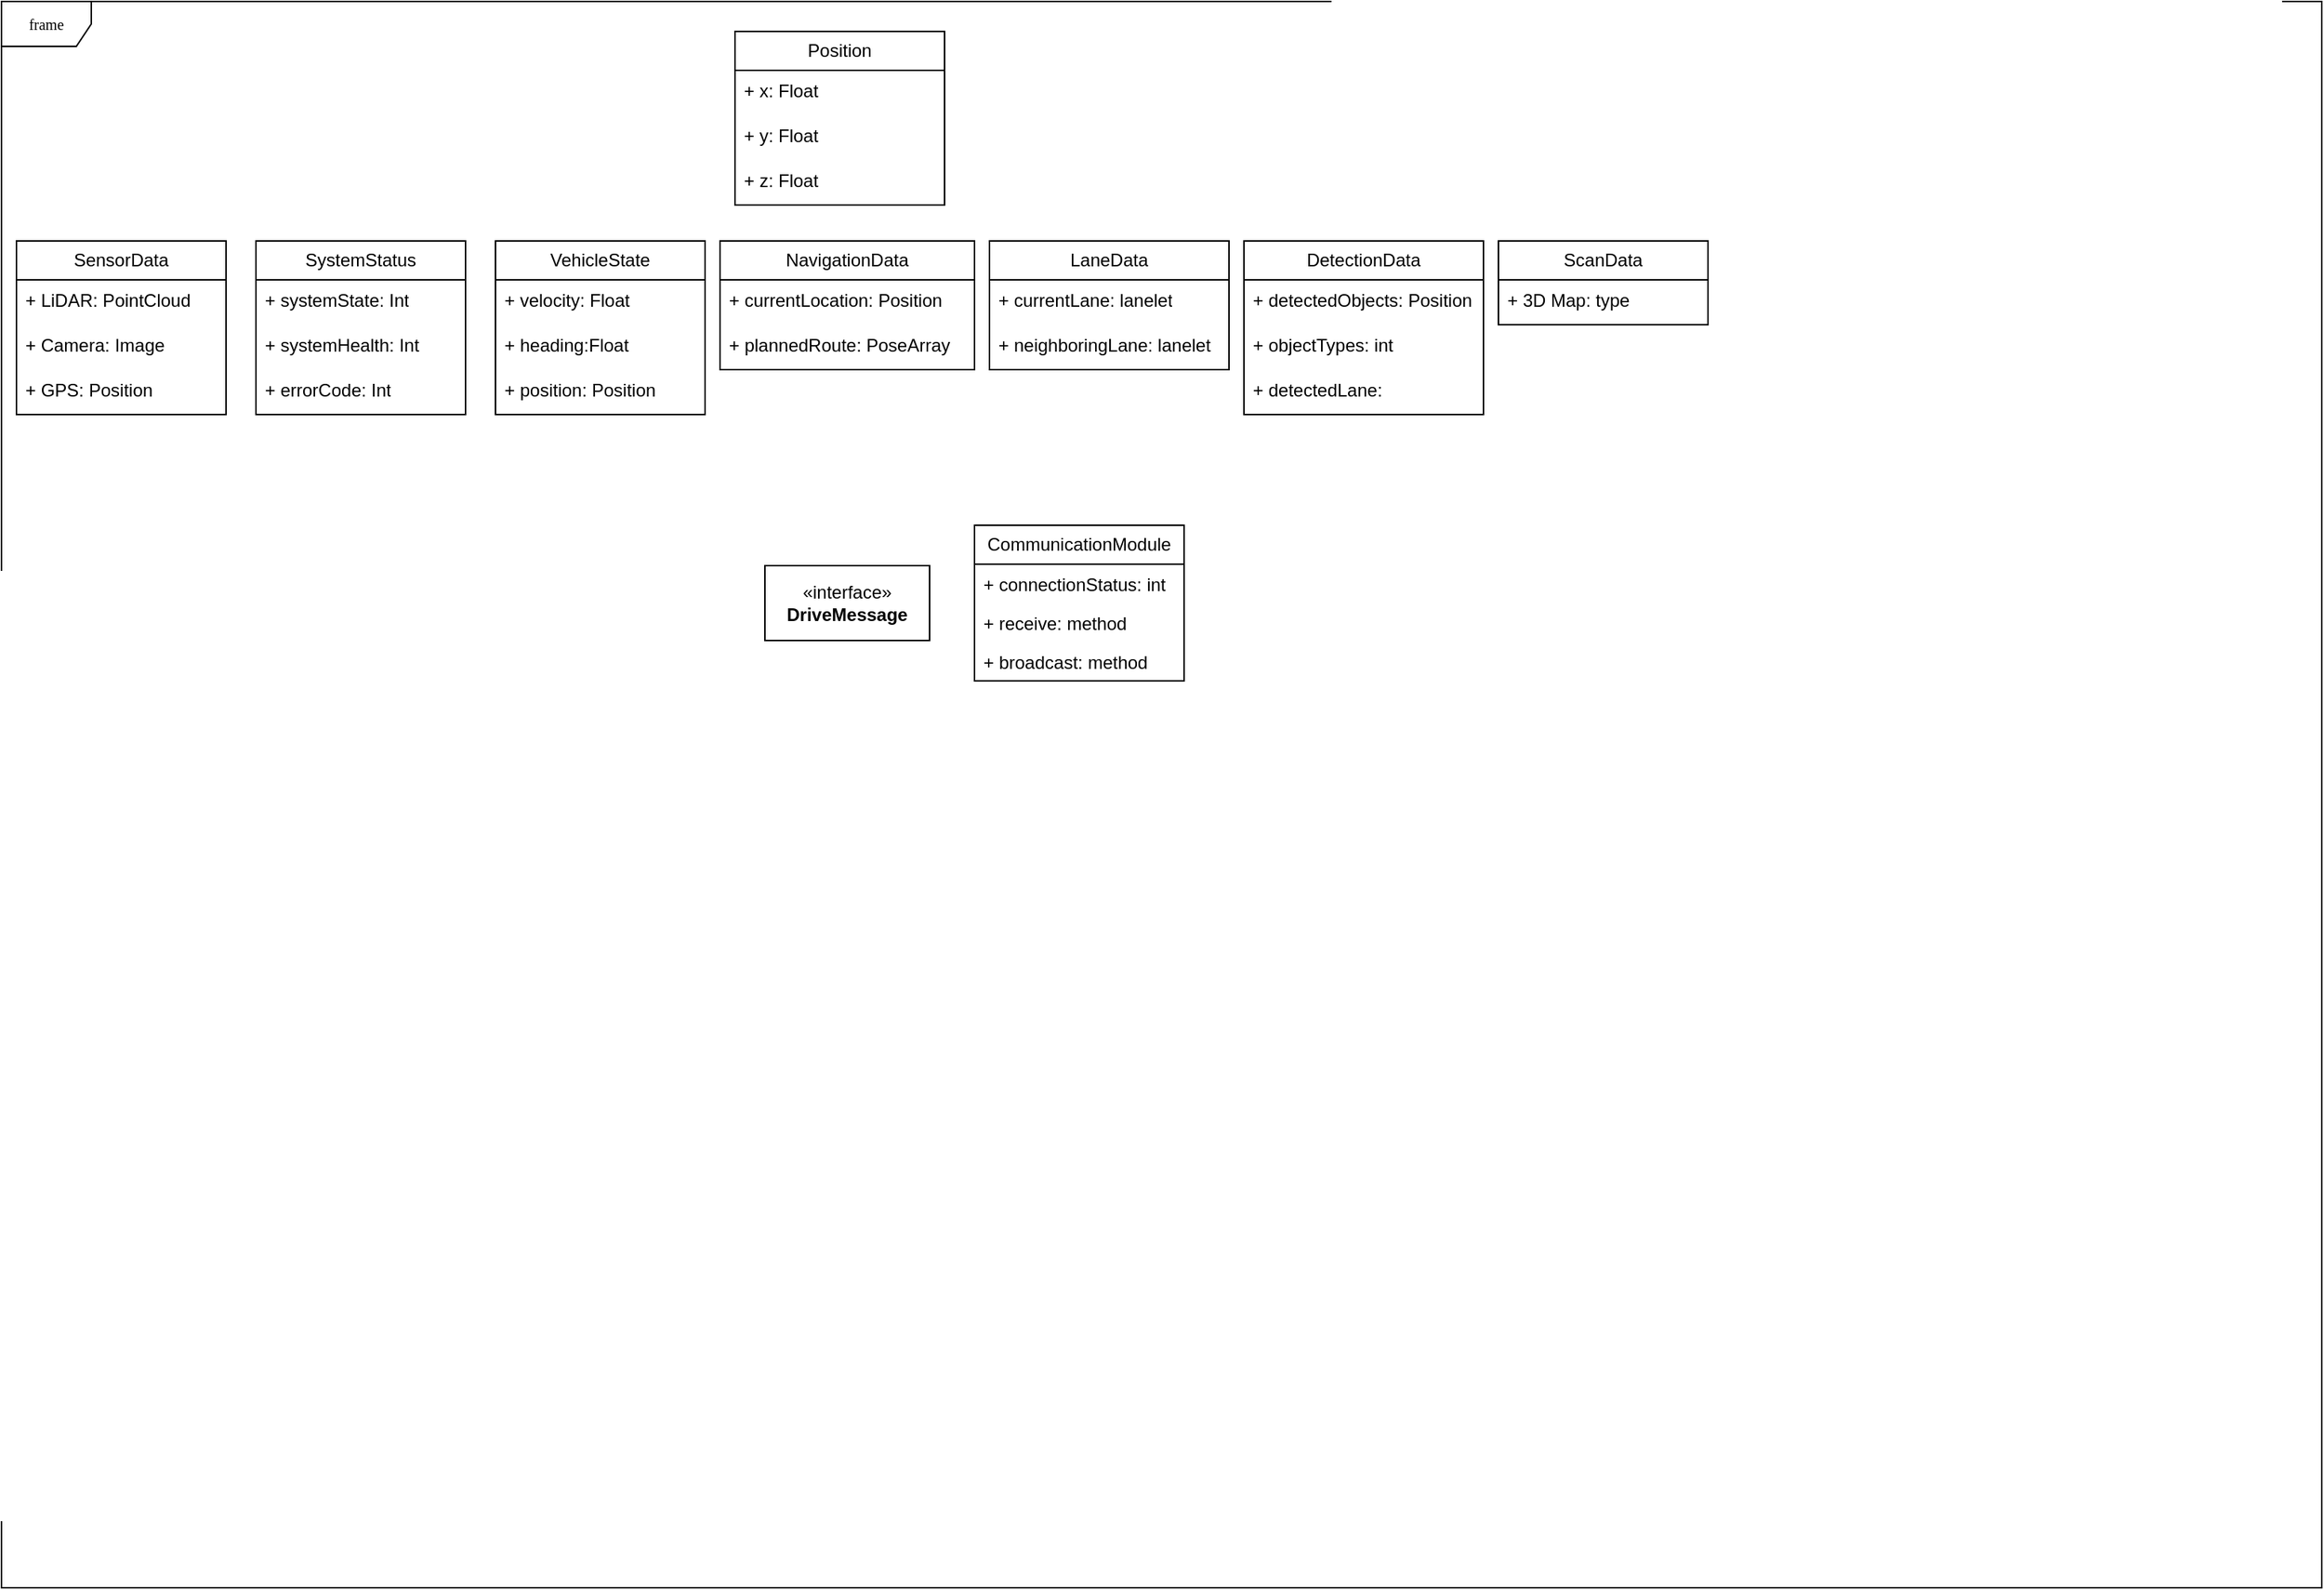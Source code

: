 <mxfile version="24.3.1" type="github">
  <diagram name="페이지-1" id="9pgAIUehtU0RbDdtpsho">
    <mxGraphModel dx="1686" dy="867" grid="1" gridSize="10" guides="1" tooltips="1" connect="1" arrows="1" fold="1" page="1" pageScale="1" pageWidth="1600" pageHeight="900" math="0" shadow="0">
      <root>
        <mxCell id="0" />
        <mxCell id="1" parent="0" />
        <mxCell id="1Z3-dF3yMsX3-xSrnm-h-1" value="frame" style="shape=umlFrame;whiteSpace=wrap;html=1;rounded=0;shadow=0;comic=0;labelBackgroundColor=none;strokeWidth=1;fontFamily=Verdana;fontSize=10;align=center;" vertex="1" parent="1">
          <mxGeometry x="30" y="10" width="1550" height="1060" as="geometry" />
        </mxCell>
        <mxCell id="1Z3-dF3yMsX3-xSrnm-h-2" value="VehicleState" style="swimlane;fontStyle=0;childLayout=stackLayout;horizontal=1;startSize=26;fillColor=none;horizontalStack=0;resizeParent=1;resizeParentMax=0;resizeLast=0;collapsible=1;marginBottom=0;whiteSpace=wrap;html=1;" vertex="1" parent="1">
          <mxGeometry x="360" y="170" width="140" height="116" as="geometry" />
        </mxCell>
        <mxCell id="1Z3-dF3yMsX3-xSrnm-h-3" value="+ velocity: Float" style="text;strokeColor=none;fillColor=none;align=left;verticalAlign=top;spacingLeft=4;spacingRight=4;overflow=hidden;rotatable=0;points=[[0,0.5],[1,0.5]];portConstraint=eastwest;whiteSpace=wrap;html=1;" vertex="1" parent="1Z3-dF3yMsX3-xSrnm-h-2">
          <mxGeometry y="26" width="140" height="30" as="geometry" />
        </mxCell>
        <mxCell id="1Z3-dF3yMsX3-xSrnm-h-4" value="+ heading:Float" style="text;strokeColor=none;fillColor=none;align=left;verticalAlign=top;spacingLeft=4;spacingRight=4;overflow=hidden;rotatable=0;points=[[0,0.5],[1,0.5]];portConstraint=eastwest;whiteSpace=wrap;html=1;" vertex="1" parent="1Z3-dF3yMsX3-xSrnm-h-2">
          <mxGeometry y="56" width="140" height="30" as="geometry" />
        </mxCell>
        <mxCell id="1Z3-dF3yMsX3-xSrnm-h-5" value="+ position: Position" style="text;strokeColor=none;fillColor=none;align=left;verticalAlign=top;spacingLeft=4;spacingRight=4;overflow=hidden;rotatable=0;points=[[0,0.5],[1,0.5]];portConstraint=eastwest;whiteSpace=wrap;html=1;" vertex="1" parent="1Z3-dF3yMsX3-xSrnm-h-2">
          <mxGeometry y="86" width="140" height="30" as="geometry" />
        </mxCell>
        <mxCell id="1Z3-dF3yMsX3-xSrnm-h-6" value="«interface»&lt;br&gt;&lt;b&gt;DriveMessage&lt;/b&gt;" style="html=1;whiteSpace=wrap;" vertex="1" parent="1">
          <mxGeometry x="540" y="387" width="110" height="50" as="geometry" />
        </mxCell>
        <mxCell id="1Z3-dF3yMsX3-xSrnm-h-7" value="NavigationData" style="swimlane;fontStyle=0;childLayout=stackLayout;horizontal=1;startSize=26;fillColor=none;horizontalStack=0;resizeParent=1;resizeParentMax=0;resizeLast=0;collapsible=1;marginBottom=0;whiteSpace=wrap;html=1;" vertex="1" parent="1">
          <mxGeometry x="510" y="170" width="170" height="86" as="geometry">
            <mxRectangle x="510" y="100" width="120" height="30" as="alternateBounds" />
          </mxGeometry>
        </mxCell>
        <mxCell id="1Z3-dF3yMsX3-xSrnm-h-8" value="+ currentLocation: Position" style="text;strokeColor=none;fillColor=none;align=left;verticalAlign=top;spacingLeft=4;spacingRight=4;overflow=hidden;rotatable=0;points=[[0,0.5],[1,0.5]];portConstraint=eastwest;whiteSpace=wrap;html=1;" vertex="1" parent="1Z3-dF3yMsX3-xSrnm-h-7">
          <mxGeometry y="26" width="170" height="30" as="geometry" />
        </mxCell>
        <mxCell id="1Z3-dF3yMsX3-xSrnm-h-9" value="+ plannedRoute: PoseArray" style="text;strokeColor=none;fillColor=none;align=left;verticalAlign=top;spacingLeft=4;spacingRight=4;overflow=hidden;rotatable=0;points=[[0,0.5],[1,0.5]];portConstraint=eastwest;whiteSpace=wrap;html=1;" vertex="1" parent="1Z3-dF3yMsX3-xSrnm-h-7">
          <mxGeometry y="56" width="170" height="30" as="geometry" />
        </mxCell>
        <mxCell id="1Z3-dF3yMsX3-xSrnm-h-10" value="LaneData" style="swimlane;fontStyle=0;childLayout=stackLayout;horizontal=1;startSize=26;fillColor=none;horizontalStack=0;resizeParent=1;resizeParentMax=0;resizeLast=0;collapsible=1;marginBottom=0;whiteSpace=wrap;html=1;" vertex="1" parent="1">
          <mxGeometry x="690" y="170" width="160" height="86" as="geometry" />
        </mxCell>
        <mxCell id="1Z3-dF3yMsX3-xSrnm-h-11" value="+ currentLane: lanelet" style="text;strokeColor=none;fillColor=none;align=left;verticalAlign=top;spacingLeft=4;spacingRight=4;overflow=hidden;rotatable=0;points=[[0,0.5],[1,0.5]];portConstraint=eastwest;whiteSpace=wrap;html=1;" vertex="1" parent="1Z3-dF3yMsX3-xSrnm-h-10">
          <mxGeometry y="26" width="160" height="30" as="geometry" />
        </mxCell>
        <mxCell id="1Z3-dF3yMsX3-xSrnm-h-12" value="+ neighboringLane: lanelet" style="text;strokeColor=none;fillColor=none;align=left;verticalAlign=top;spacingLeft=4;spacingRight=4;overflow=hidden;rotatable=0;points=[[0,0.5],[1,0.5]];portConstraint=eastwest;whiteSpace=wrap;html=1;" vertex="1" parent="1Z3-dF3yMsX3-xSrnm-h-10">
          <mxGeometry y="56" width="160" height="30" as="geometry" />
        </mxCell>
        <mxCell id="1Z3-dF3yMsX3-xSrnm-h-13" value="SensorData" style="swimlane;fontStyle=0;childLayout=stackLayout;horizontal=1;startSize=26;fillColor=none;horizontalStack=0;resizeParent=1;resizeParentMax=0;resizeLast=0;collapsible=1;marginBottom=0;whiteSpace=wrap;html=1;" vertex="1" parent="1">
          <mxGeometry x="40" y="170" width="140" height="116" as="geometry" />
        </mxCell>
        <mxCell id="1Z3-dF3yMsX3-xSrnm-h-14" value="+ LiDAR: PointCloud" style="text;strokeColor=none;fillColor=none;align=left;verticalAlign=top;spacingLeft=4;spacingRight=4;overflow=hidden;rotatable=0;points=[[0,0.5],[1,0.5]];portConstraint=eastwest;whiteSpace=wrap;html=1;" vertex="1" parent="1Z3-dF3yMsX3-xSrnm-h-13">
          <mxGeometry y="26" width="140" height="30" as="geometry" />
        </mxCell>
        <mxCell id="1Z3-dF3yMsX3-xSrnm-h-15" value="+ Camera: Image" style="text;strokeColor=none;fillColor=none;align=left;verticalAlign=top;spacingLeft=4;spacingRight=4;overflow=hidden;rotatable=0;points=[[0,0.5],[1,0.5]];portConstraint=eastwest;whiteSpace=wrap;html=1;" vertex="1" parent="1Z3-dF3yMsX3-xSrnm-h-13">
          <mxGeometry y="56" width="140" height="30" as="geometry" />
        </mxCell>
        <mxCell id="1Z3-dF3yMsX3-xSrnm-h-16" value="+ GPS: Position" style="text;strokeColor=none;fillColor=none;align=left;verticalAlign=top;spacingLeft=4;spacingRight=4;overflow=hidden;rotatable=0;points=[[0,0.5],[1,0.5]];portConstraint=eastwest;whiteSpace=wrap;html=1;" vertex="1" parent="1Z3-dF3yMsX3-xSrnm-h-13">
          <mxGeometry y="86" width="140" height="30" as="geometry" />
        </mxCell>
        <mxCell id="1Z3-dF3yMsX3-xSrnm-h-17" value="DetectionData" style="swimlane;fontStyle=0;childLayout=stackLayout;horizontal=1;startSize=26;fillColor=none;horizontalStack=0;resizeParent=1;resizeParentMax=0;resizeLast=0;collapsible=1;marginBottom=0;whiteSpace=wrap;html=1;" vertex="1" parent="1">
          <mxGeometry x="860" y="170" width="160" height="116" as="geometry" />
        </mxCell>
        <mxCell id="1Z3-dF3yMsX3-xSrnm-h-18" value="+ detectedObjects: Position" style="text;strokeColor=none;fillColor=none;align=left;verticalAlign=top;spacingLeft=4;spacingRight=4;overflow=hidden;rotatable=0;points=[[0,0.5],[1,0.5]];portConstraint=eastwest;whiteSpace=wrap;html=1;" vertex="1" parent="1Z3-dF3yMsX3-xSrnm-h-17">
          <mxGeometry y="26" width="160" height="30" as="geometry" />
        </mxCell>
        <mxCell id="1Z3-dF3yMsX3-xSrnm-h-19" value="+ objectTypes: int" style="text;strokeColor=none;fillColor=none;align=left;verticalAlign=top;spacingLeft=4;spacingRight=4;overflow=hidden;rotatable=0;points=[[0,0.5],[1,0.5]];portConstraint=eastwest;whiteSpace=wrap;html=1;" vertex="1" parent="1Z3-dF3yMsX3-xSrnm-h-17">
          <mxGeometry y="56" width="160" height="30" as="geometry" />
        </mxCell>
        <mxCell id="1Z3-dF3yMsX3-xSrnm-h-20" value="+ detectedLane:&amp;nbsp;" style="text;strokeColor=none;fillColor=none;align=left;verticalAlign=top;spacingLeft=4;spacingRight=4;overflow=hidden;rotatable=0;points=[[0,0.5],[1,0.5]];portConstraint=eastwest;whiteSpace=wrap;html=1;" vertex="1" parent="1Z3-dF3yMsX3-xSrnm-h-17">
          <mxGeometry y="86" width="160" height="30" as="geometry" />
        </mxCell>
        <mxCell id="1Z3-dF3yMsX3-xSrnm-h-21" value="ScanData" style="swimlane;fontStyle=0;childLayout=stackLayout;horizontal=1;startSize=26;fillColor=none;horizontalStack=0;resizeParent=1;resizeParentMax=0;resizeLast=0;collapsible=1;marginBottom=0;whiteSpace=wrap;html=1;" vertex="1" parent="1">
          <mxGeometry x="1030" y="170" width="140" height="56" as="geometry" />
        </mxCell>
        <mxCell id="1Z3-dF3yMsX3-xSrnm-h-22" value="+ 3D Map: type" style="text;strokeColor=none;fillColor=none;align=left;verticalAlign=top;spacingLeft=4;spacingRight=4;overflow=hidden;rotatable=0;points=[[0,0.5],[1,0.5]];portConstraint=eastwest;whiteSpace=wrap;html=1;" vertex="1" parent="1Z3-dF3yMsX3-xSrnm-h-21">
          <mxGeometry y="26" width="140" height="30" as="geometry" />
        </mxCell>
        <mxCell id="1Z3-dF3yMsX3-xSrnm-h-23" value="SystemStatus" style="swimlane;fontStyle=0;childLayout=stackLayout;horizontal=1;startSize=26;fillColor=none;horizontalStack=0;resizeParent=1;resizeParentMax=0;resizeLast=0;collapsible=1;marginBottom=0;whiteSpace=wrap;html=1;" vertex="1" parent="1">
          <mxGeometry x="200" y="170" width="140" height="116" as="geometry" />
        </mxCell>
        <mxCell id="1Z3-dF3yMsX3-xSrnm-h-24" value="+ systemState: Int" style="text;strokeColor=none;fillColor=none;align=left;verticalAlign=top;spacingLeft=4;spacingRight=4;overflow=hidden;rotatable=0;points=[[0,0.5],[1,0.5]];portConstraint=eastwest;whiteSpace=wrap;html=1;" vertex="1" parent="1Z3-dF3yMsX3-xSrnm-h-23">
          <mxGeometry y="26" width="140" height="30" as="geometry" />
        </mxCell>
        <mxCell id="1Z3-dF3yMsX3-xSrnm-h-25" value="+ systemHealth: Int" style="text;strokeColor=none;fillColor=none;align=left;verticalAlign=top;spacingLeft=4;spacingRight=4;overflow=hidden;rotatable=0;points=[[0,0.5],[1,0.5]];portConstraint=eastwest;whiteSpace=wrap;html=1;" vertex="1" parent="1Z3-dF3yMsX3-xSrnm-h-23">
          <mxGeometry y="56" width="140" height="30" as="geometry" />
        </mxCell>
        <mxCell id="1Z3-dF3yMsX3-xSrnm-h-26" value="+ errorCode: Int" style="text;strokeColor=none;fillColor=none;align=left;verticalAlign=top;spacingLeft=4;spacingRight=4;overflow=hidden;rotatable=0;points=[[0,0.5],[1,0.5]];portConstraint=eastwest;whiteSpace=wrap;html=1;" vertex="1" parent="1Z3-dF3yMsX3-xSrnm-h-23">
          <mxGeometry y="86" width="140" height="30" as="geometry" />
        </mxCell>
        <mxCell id="1Z3-dF3yMsX3-xSrnm-h-27" value="CommunicationModule" style="swimlane;fontStyle=0;childLayout=stackLayout;horizontal=1;startSize=26;fillColor=none;horizontalStack=0;resizeParent=1;resizeParentMax=0;resizeLast=0;collapsible=1;marginBottom=0;whiteSpace=wrap;html=1;" vertex="1" parent="1">
          <mxGeometry x="680" y="360" width="140" height="104" as="geometry" />
        </mxCell>
        <mxCell id="1Z3-dF3yMsX3-xSrnm-h-28" value="+ connectionStatus: int" style="text;strokeColor=none;fillColor=none;align=left;verticalAlign=top;spacingLeft=4;spacingRight=4;overflow=hidden;rotatable=0;points=[[0,0.5],[1,0.5]];portConstraint=eastwest;whiteSpace=wrap;html=1;" vertex="1" parent="1Z3-dF3yMsX3-xSrnm-h-27">
          <mxGeometry y="26" width="140" height="26" as="geometry" />
        </mxCell>
        <mxCell id="1Z3-dF3yMsX3-xSrnm-h-29" value="+ receive: method" style="text;strokeColor=none;fillColor=none;align=left;verticalAlign=top;spacingLeft=4;spacingRight=4;overflow=hidden;rotatable=0;points=[[0,0.5],[1,0.5]];portConstraint=eastwest;whiteSpace=wrap;html=1;" vertex="1" parent="1Z3-dF3yMsX3-xSrnm-h-27">
          <mxGeometry y="52" width="140" height="26" as="geometry" />
        </mxCell>
        <mxCell id="1Z3-dF3yMsX3-xSrnm-h-30" value="+ broadcast: method" style="text;strokeColor=none;fillColor=none;align=left;verticalAlign=top;spacingLeft=4;spacingRight=4;overflow=hidden;rotatable=0;points=[[0,0.5],[1,0.5]];portConstraint=eastwest;whiteSpace=wrap;html=1;" vertex="1" parent="1Z3-dF3yMsX3-xSrnm-h-27">
          <mxGeometry y="78" width="140" height="26" as="geometry" />
        </mxCell>
        <mxCell id="1Z3-dF3yMsX3-xSrnm-h-31" value="Position" style="swimlane;fontStyle=0;childLayout=stackLayout;horizontal=1;startSize=26;fillColor=none;horizontalStack=0;resizeParent=1;resizeParentMax=0;resizeLast=0;collapsible=1;marginBottom=0;whiteSpace=wrap;html=1;" vertex="1" parent="1">
          <mxGeometry x="520" y="30" width="140" height="116" as="geometry" />
        </mxCell>
        <mxCell id="1Z3-dF3yMsX3-xSrnm-h-32" value="+ x: Float" style="text;strokeColor=none;fillColor=none;align=left;verticalAlign=top;spacingLeft=4;spacingRight=4;overflow=hidden;rotatable=0;points=[[0,0.5],[1,0.5]];portConstraint=eastwest;whiteSpace=wrap;html=1;" vertex="1" parent="1Z3-dF3yMsX3-xSrnm-h-31">
          <mxGeometry y="26" width="140" height="30" as="geometry" />
        </mxCell>
        <mxCell id="1Z3-dF3yMsX3-xSrnm-h-33" value="+ y: Float" style="text;strokeColor=none;fillColor=none;align=left;verticalAlign=top;spacingLeft=4;spacingRight=4;overflow=hidden;rotatable=0;points=[[0,0.5],[1,0.5]];portConstraint=eastwest;whiteSpace=wrap;html=1;" vertex="1" parent="1Z3-dF3yMsX3-xSrnm-h-31">
          <mxGeometry y="56" width="140" height="30" as="geometry" />
        </mxCell>
        <mxCell id="1Z3-dF3yMsX3-xSrnm-h-34" value="+ z: Float" style="text;strokeColor=none;fillColor=none;align=left;verticalAlign=top;spacingLeft=4;spacingRight=4;overflow=hidden;rotatable=0;points=[[0,0.5],[1,0.5]];portConstraint=eastwest;whiteSpace=wrap;html=1;" vertex="1" parent="1Z3-dF3yMsX3-xSrnm-h-31">
          <mxGeometry y="86" width="140" height="30" as="geometry" />
        </mxCell>
      </root>
    </mxGraphModel>
  </diagram>
</mxfile>
